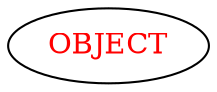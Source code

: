 digraph dependencyGraph {
 concentrate=true;
 ranksep="2.0";
 rankdir="LR"; 
 splines="ortho";
"OBJECT" [fontcolor="red"];
}